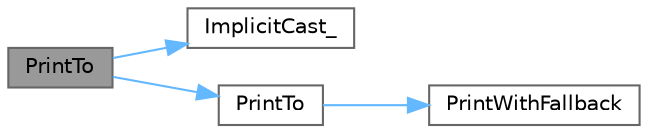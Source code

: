 digraph "PrintTo"
{
 // LATEX_PDF_SIZE
  bgcolor="transparent";
  edge [fontname=Helvetica,fontsize=10,labelfontname=Helvetica,labelfontsize=10];
  node [fontname=Helvetica,fontsize=10,shape=box,height=0.2,width=0.4];
  rankdir="LR";
  Node1 [id="Node000001",label="PrintTo",height=0.2,width=0.4,color="gray40", fillcolor="grey60", style="filled", fontcolor="black",tooltip=" "];
  Node1 -> Node2 [id="edge1_Node000001_Node000002",color="steelblue1",style="solid",tooltip=" "];
  Node2 [id="Node000002",label="ImplicitCast_",height=0.2,width=0.4,color="grey40", fillcolor="white", style="filled",URL="$namespacetesting_1_1internal.html#a2325f52b5fc175b38659b403b1676d4b",tooltip=" "];
  Node1 -> Node3 [id="edge2_Node000001_Node000003",color="steelblue1",style="solid",tooltip=" "];
  Node3 [id="Node000003",label="PrintTo",height=0.2,width=0.4,color="grey40", fillcolor="white", style="filled",URL="$namespacetesting_1_1internal.html#a7ed1b1876ef1d131e84e9a919e350629",tooltip=" "];
  Node3 -> Node4 [id="edge3_Node000003_Node000004",color="steelblue1",style="solid",tooltip=" "];
  Node4 [id="Node000004",label="PrintWithFallback",height=0.2,width=0.4,color="grey40", fillcolor="white", style="filled",URL="$namespacetesting_1_1internal.html#a6a61ddc51b4099100f894da5e90b3c18",tooltip=" "];
}
